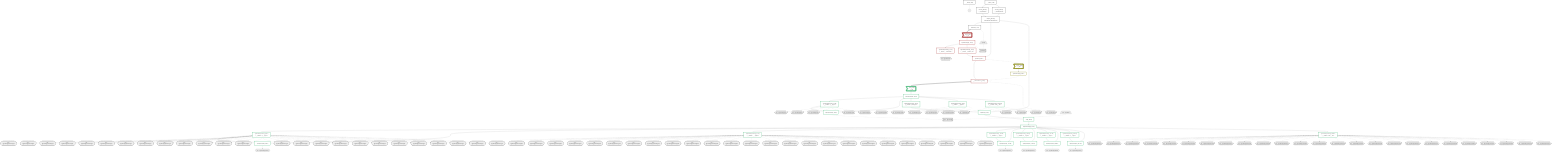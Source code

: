 graph TD
    classDef path fill:#eee,stroke:#000
    classDef plan fill:#fff,stroke-width:3px
    classDef itemplan fill:#fff,stroke-width:6px
    classDef sideeffectplan fill:#f00,stroke-width:6px

    %% subgraph fields
    P1{{"~"}}:::path
    P2[/">people"\]:::path
    P3>">people[]"]:::path
    P2 -.- P3
    P4([">pe…e[]>username"]):::path
    %% P3 -.-> P4
    P5[/">pe…e[]>items"\]:::path
    P6>">pe…e[]>items[]"]:::path
    P5 -.- P6
    P7{{">pe…e[]>items[]>parent"}}:::path
    P8([">pe…e[]>items[]>parent>id"]):::path
    %% P7 -.-> P8
    P9([">pe…e[]>items[]>parent>type"]):::path
    %% P7 -.-> P9
    P10([">pe…e[]>items[]>parent>type2"]):::path
    %% P7 -.-> P10
    P11([">pe…e[]>items[]>parent>id"]):::path
    %% P7 -.-> P11
    P12([">pe…e[]>items[]>parent>type"]):::path
    %% P7 -.-> P12
    P13([">pe…e[]>items[]>parent>type2"]):::path
    %% P7 -.-> P13
    P14([">pe…e[]>items[]>parent>id"]):::path
    %% P7 -.-> P14
    P15([">pe…e[]>items[]>parent>type"]):::path
    %% P7 -.-> P15
    P16([">pe…e[]>items[]>parent>type2"]):::path
    %% P7 -.-> P16
    P17([">pe…e[]>items[]>parent>id"]):::path
    %% P7 -.-> P17
    P18([">pe…e[]>items[]>parent>type"]):::path
    %% P7 -.-> P18
    P19([">pe…e[]>items[]>parent>type2"]):::path
    %% P7 -.-> P19
    P20([">pe…e[]>items[]>parent>id"]):::path
    %% P7 -.-> P20
    P21([">pe…e[]>items[]>parent>type"]):::path
    %% P7 -.-> P21
    P22([">pe…e[]>items[]>parent>type2"]):::path
    %% P7 -.-> P22
    %% P6 -.-> P7
    P23([">pe…e[]>items[]>id"]):::path
    %% P6 -.-> P23
    P24([">pe…e[]>items[]>type"]):::path
    %% P6 -.-> P24
    P25([">pe…e[]>items[]>type2"]):::path
    %% P6 -.-> P25
    P26{{">pe…e[]>items[]>parent"}}:::path
    P27([">pe…e[]>items[]>parent>id"]):::path
    %% P26 -.-> P27
    P28([">pe…e[]>items[]>parent>type"]):::path
    %% P26 -.-> P28
    P29([">pe…e[]>items[]>parent>type2"]):::path
    %% P26 -.-> P29
    P30([">pe…e[]>items[]>parent>id"]):::path
    %% P26 -.-> P30
    P31([">pe…e[]>items[]>parent>type"]):::path
    %% P26 -.-> P31
    P32([">pe…e[]>items[]>parent>type2"]):::path
    %% P26 -.-> P32
    P33([">pe…e[]>items[]>parent>id"]):::path
    %% P26 -.-> P33
    P34([">pe…e[]>items[]>parent>type"]):::path
    %% P26 -.-> P34
    P35([">pe…e[]>items[]>parent>type2"]):::path
    %% P26 -.-> P35
    P36([">pe…e[]>items[]>parent>id"]):::path
    %% P26 -.-> P36
    P37([">pe…e[]>items[]>parent>type"]):::path
    %% P26 -.-> P37
    P38([">pe…e[]>items[]>parent>type2"]):::path
    %% P26 -.-> P38
    P39([">pe…e[]>items[]>parent>id"]):::path
    %% P26 -.-> P39
    P40([">pe…e[]>items[]>parent>type"]):::path
    %% P26 -.-> P40
    P41([">pe…e[]>items[]>parent>type2"]):::path
    %% P26 -.-> P41
    %% P6 -.-> P26
    P42([">pe…e[]>items[]>id"]):::path
    %% P6 -.-> P42
    P43([">pe…e[]>items[]>type"]):::path
    %% P6 -.-> P43
    P44([">pe…e[]>items[]>type2"]):::path
    %% P6 -.-> P44
    P45{{">pe…e[]>items[]>parent"}}:::path
    P46([">pe…e[]>items[]>parent>id"]):::path
    %% P45 -.-> P46
    P47([">pe…e[]>items[]>parent>type"]):::path
    %% P45 -.-> P47
    P48([">pe…e[]>items[]>parent>type2"]):::path
    %% P45 -.-> P48
    P49([">pe…e[]>items[]>parent>id"]):::path
    %% P45 -.-> P49
    P50([">pe…e[]>items[]>parent>type"]):::path
    %% P45 -.-> P50
    P51([">pe…e[]>items[]>parent>type2"]):::path
    %% P45 -.-> P51
    P52([">pe…e[]>items[]>parent>id"]):::path
    %% P45 -.-> P52
    P53([">pe…e[]>items[]>parent>type"]):::path
    %% P45 -.-> P53
    P54([">pe…e[]>items[]>parent>type2"]):::path
    %% P45 -.-> P54
    P55([">pe…e[]>items[]>parent>id"]):::path
    %% P45 -.-> P55
    P56([">pe…e[]>items[]>parent>type"]):::path
    %% P45 -.-> P56
    P57([">pe…e[]>items[]>parent>type2"]):::path
    %% P45 -.-> P57
    P58([">pe…e[]>items[]>parent>id"]):::path
    %% P45 -.-> P58
    P59([">pe…e[]>items[]>parent>type"]):::path
    %% P45 -.-> P59
    P60([">pe…e[]>items[]>parent>type2"]):::path
    %% P45 -.-> P60
    %% P6 -.-> P45
    P61([">pe…e[]>items[]>id"]):::path
    %% P6 -.-> P61
    P62([">pe…e[]>items[]>type"]):::path
    %% P6 -.-> P62
    P63([">pe…e[]>items[]>type2"]):::path
    %% P6 -.-> P63
    P64{{">pe…e[]>items[]>parent"}}:::path
    P65([">pe…e[]>items[]>parent>id"]):::path
    %% P64 -.-> P65
    P66([">pe…e[]>items[]>parent>type"]):::path
    %% P64 -.-> P66
    P67([">pe…e[]>items[]>parent>type2"]):::path
    %% P64 -.-> P67
    P68([">pe…e[]>items[]>parent>id"]):::path
    %% P64 -.-> P68
    P69([">pe…e[]>items[]>parent>type"]):::path
    %% P64 -.-> P69
    P70([">pe…e[]>items[]>parent>type2"]):::path
    %% P64 -.-> P70
    P71([">pe…e[]>items[]>parent>id"]):::path
    %% P64 -.-> P71
    P72([">pe…e[]>items[]>parent>type"]):::path
    %% P64 -.-> P72
    P73([">pe…e[]>items[]>parent>type2"]):::path
    %% P64 -.-> P73
    P74([">pe…e[]>items[]>parent>id"]):::path
    %% P64 -.-> P74
    P75([">pe…e[]>items[]>parent>type"]):::path
    %% P64 -.-> P75
    P76([">pe…e[]>items[]>parent>type2"]):::path
    %% P64 -.-> P76
    P77([">pe…e[]>items[]>parent>id"]):::path
    %% P64 -.-> P77
    P78([">pe…e[]>items[]>parent>type"]):::path
    %% P64 -.-> P78
    P79([">pe…e[]>items[]>parent>type2"]):::path
    %% P64 -.-> P79
    %% P6 -.-> P64
    P80([">pe…e[]>items[]>id"]):::path
    %% P6 -.-> P80
    P81([">pe…e[]>items[]>type"]):::path
    %% P6 -.-> P81
    P82([">pe…e[]>items[]>type2"]):::path
    %% P6 -.-> P82
    P83{{">pe…e[]>items[]>parent"}}:::path
    P84([">pe…e[]>items[]>parent>id"]):::path
    %% P83 -.-> P84
    P85([">pe…e[]>items[]>parent>type"]):::path
    %% P83 -.-> P85
    P86([">pe…e[]>items[]>parent>type2"]):::path
    %% P83 -.-> P86
    P87([">pe…e[]>items[]>parent>id"]):::path
    %% P83 -.-> P87
    P88([">pe…e[]>items[]>parent>type"]):::path
    %% P83 -.-> P88
    P89([">pe…e[]>items[]>parent>type2"]):::path
    %% P83 -.-> P89
    P90([">pe…e[]>items[]>parent>id"]):::path
    %% P83 -.-> P90
    P91([">pe…e[]>items[]>parent>type"]):::path
    %% P83 -.-> P91
    P92([">pe…e[]>items[]>parent>type2"]):::path
    %% P83 -.-> P92
    P93([">pe…e[]>items[]>parent>id"]):::path
    %% P83 -.-> P93
    P94([">pe…e[]>items[]>parent>type"]):::path
    %% P83 -.-> P94
    P95([">pe…e[]>items[]>parent>type2"]):::path
    %% P83 -.-> P95
    P96([">pe…e[]>items[]>parent>id"]):::path
    %% P83 -.-> P96
    P97([">pe…e[]>items[]>parent>type"]):::path
    %% P83 -.-> P97
    P98([">pe…e[]>items[]>parent>type2"]):::path
    %% P83 -.-> P98
    %% P6 -.-> P83
    P99([">pe…e[]>items[]>id"]):::path
    %% P6 -.-> P99
    P100([">pe…e[]>items[]>type"]):::path
    %% P6 -.-> P100
    P101([">pe…e[]>items[]>type2"]):::path
    %% P6 -.-> P101
    %% P3 -.-> P5
    %% P1 -.-> P2
    %% end

    %% define plans
    __Value_3["__Value[_3∈0]<br /><context>"]:::plan
    __Value_5["__Value[_5∈0]<br /><rootValue>"]:::plan
    PgSelect_7["PgSelect[_7∈0]<br /><people>"]:::plan
    __Item_11>"__Item[_11∈1]<br /><_7>"]:::itemplan
    PgSelectSingle_12["PgSelectSingle[_12∈1]<br /><people>"]:::plan
    PgClassExpression_13["PgClassExpression[_13∈1]<br /><__people__.#quot;username#quot;>"]:::plan
    PgClassExpression_14["PgClassExpression[_14∈1]<br /><__people__.#quot;person_id#quot;>"]:::plan
    PgSelect_15["PgSelect[_15∈1]<br /><relational_items>"]:::plan
    __ListTransform_19["__ListTransform[_19∈1]<br /><each:_15>"]:::plan
    __Item_20>"__Item[_20∈2]<br /><_15>"]:::itemplan
    PgSelectSingle_21["PgSelectSingle[_21∈2]<br /><relational_items>"]:::plan
    __Item_22>"__Item[_22∈3]<br /><_19>"]:::itemplan
    PgSelectSingle_23["PgSelectSingle[_23∈3]<br /><relational_items>"]:::plan
    PgClassExpression_24["PgClassExpression[_24∈3]<br /><__relation...s__.#quot;type#quot;>"]:::plan
    PgPolymorphic_25["PgPolymorphic[_25∈3]"]:::plan
    PgClassExpression_33["PgClassExpression[_33∈3]<br /><__relation...parent_id#quot;>"]:::plan
    PgSelect_34["PgSelect[_34∈3]<br /><relational_items>"]:::plan
    First_38["First[_38∈3]"]:::plan
    PgSelectSingle_39["PgSelectSingle[_39∈3]<br /><relational_items>"]:::plan
    PgClassExpression_40["PgClassExpression[_40∈3]<br /><__relation...s__.#quot;type#quot;>"]:::plan
    PgPolymorphic_41["PgPolymorphic[_41∈3]"]:::plan
    PgClassExpression_51["PgClassExpression[_51∈3]<br /><__relation...__.#quot;type2#quot;>"]:::plan
    PgClassExpression_94["PgClassExpression[_94∈3]<br /><__relation...__.#quot;type2#quot;>"]:::plan
    PgClassExpression_109["PgClassExpression[_109∈3]<br /><__relation...s__.#quot;type#quot;>"]:::plan
    PgPolymorphic_110["PgPolymorphic[_110∈3]"]:::plan
    PgClassExpression_178["PgClassExpression[_178∈3]<br /><__relation...s__.#quot;type#quot;>"]:::plan
    PgPolymorphic_179["PgPolymorphic[_179∈3]"]:::plan
    PgClassExpression_247["PgClassExpression[_247∈3]<br /><__relation...s__.#quot;type#quot;>"]:::plan
    PgPolymorphic_248["PgPolymorphic[_248∈3]"]:::plan
    PgClassExpression_302["PgClassExpression[_302∈3]<br /><__relation...ems__.#quot;id#quot;>"]:::plan
    PgClassExpression_316["PgClassExpression[_316∈3]<br /><__relation...s__.#quot;type#quot;>"]:::plan
    PgPolymorphic_317["PgPolymorphic[_317∈3]"]:::plan
    PgClassExpression_358["PgClassExpression[_358∈3]<br /><__relation...ems__.#quot;id#quot;>"]:::plan
    Access_360["Access[_360∈0]<br /><_3.pgSettings>"]:::plan
    Access_361["Access[_361∈0]<br /><_3.withPgClient>"]:::plan
    Object_362["Object[_362∈0]<br /><{pgSettings,withPgClient}>"]:::plan

    %% plan dependencies
    Object_362 --> PgSelect_7
    PgSelect_7 ==> __Item_11
    __Item_11 --> PgSelectSingle_12
    PgSelectSingle_12 --> PgClassExpression_13
    PgSelectSingle_12 --> PgClassExpression_14
    Object_362 --> PgSelect_15
    PgClassExpression_14 --> PgSelect_15
    PgSelect_15 --> __ListTransform_19
    PgSelectSingle_21 -.-> __ListTransform_19
    PgSelect_15 -.-> __Item_20
    __Item_20 --> PgSelectSingle_21
    __ListTransform_19 ==> __Item_22
    __Item_22 --> PgSelectSingle_23
    PgSelectSingle_23 --> PgClassExpression_24
    PgSelectSingle_23 --> PgPolymorphic_25
    PgClassExpression_24 --> PgPolymorphic_25
    PgSelectSingle_23 --> PgClassExpression_33
    Object_362 --> PgSelect_34
    PgClassExpression_33 --> PgSelect_34
    PgSelect_34 --> First_38
    First_38 --> PgSelectSingle_39
    PgSelectSingle_39 --> PgClassExpression_40
    PgSelectSingle_39 --> PgPolymorphic_41
    PgClassExpression_40 --> PgPolymorphic_41
    PgSelectSingle_39 --> PgClassExpression_51
    PgSelectSingle_23 --> PgClassExpression_94
    PgSelectSingle_39 --> PgClassExpression_109
    PgSelectSingle_39 --> PgPolymorphic_110
    PgClassExpression_109 --> PgPolymorphic_110
    PgSelectSingle_39 --> PgClassExpression_178
    PgSelectSingle_39 --> PgPolymorphic_179
    PgClassExpression_178 --> PgPolymorphic_179
    PgSelectSingle_39 --> PgClassExpression_247
    PgSelectSingle_39 --> PgPolymorphic_248
    PgClassExpression_247 --> PgPolymorphic_248
    PgSelectSingle_23 --> PgClassExpression_302
    PgSelectSingle_39 --> PgClassExpression_316
    PgSelectSingle_39 --> PgPolymorphic_317
    PgClassExpression_316 --> PgPolymorphic_317
    PgSelectSingle_39 --> PgClassExpression_358
    __Value_3 --> Access_360
    __Value_3 --> Access_361
    Access_360 --> Object_362
    Access_361 --> Object_362

    %% plan-to-path relationships
    __Value_5 -.-> P1
    PgSelect_7 -.-> P2
    PgSelectSingle_12 -.-> P3
    PgClassExpression_13 -.-> P4
    __ListTransform_19 -.-> P5
    PgPolymorphic_25 -.-> P6
    PgPolymorphic_41 -.-> P7
    PgClassExpression_358 -.-> P8
    PgClassExpression_40 -.-> P9
    PgClassExpression_51 -.-> P10
    PgClassExpression_358 -.-> P11
    PgClassExpression_40 -.-> P12
    PgClassExpression_51 -.-> P13
    PgClassExpression_358 -.-> P14
    PgClassExpression_40 -.-> P15
    PgClassExpression_51 -.-> P16
    PgClassExpression_358 -.-> P17
    PgClassExpression_40 -.-> P18
    PgClassExpression_51 -.-> P19
    PgClassExpression_358 -.-> P20
    PgClassExpression_40 -.-> P21
    PgClassExpression_51 -.-> P22
    PgClassExpression_302 -.-> P23
    PgClassExpression_24 -.-> P24
    PgClassExpression_94 -.-> P25
    PgPolymorphic_110 -.-> P26
    PgClassExpression_358 -.-> P27
    PgClassExpression_40 -.-> P28
    PgClassExpression_51 -.-> P29
    PgClassExpression_358 -.-> P30
    PgClassExpression_40 -.-> P31
    PgClassExpression_51 -.-> P32
    PgClassExpression_358 -.-> P33
    PgClassExpression_40 -.-> P34
    PgClassExpression_51 -.-> P35
    PgClassExpression_358 -.-> P36
    PgClassExpression_40 -.-> P37
    PgClassExpression_51 -.-> P38
    PgClassExpression_358 -.-> P39
    PgClassExpression_40 -.-> P40
    PgClassExpression_51 -.-> P41
    PgClassExpression_302 -.-> P42
    PgClassExpression_24 -.-> P43
    PgClassExpression_94 -.-> P44
    PgPolymorphic_179 -.-> P45
    PgClassExpression_358 -.-> P46
    PgClassExpression_40 -.-> P47
    PgClassExpression_51 -.-> P48
    PgClassExpression_358 -.-> P49
    PgClassExpression_40 -.-> P50
    PgClassExpression_51 -.-> P51
    PgClassExpression_358 -.-> P52
    PgClassExpression_40 -.-> P53
    PgClassExpression_51 -.-> P54
    PgClassExpression_358 -.-> P55
    PgClassExpression_40 -.-> P56
    PgClassExpression_51 -.-> P57
    PgClassExpression_358 -.-> P58
    PgClassExpression_40 -.-> P59
    PgClassExpression_51 -.-> P60
    PgClassExpression_302 -.-> P61
    PgClassExpression_24 -.-> P62
    PgClassExpression_94 -.-> P63
    PgPolymorphic_248 -.-> P64
    PgClassExpression_358 -.-> P65
    PgClassExpression_40 -.-> P66
    PgClassExpression_51 -.-> P67
    PgClassExpression_358 -.-> P68
    PgClassExpression_40 -.-> P69
    PgClassExpression_51 -.-> P70
    PgClassExpression_358 -.-> P71
    PgClassExpression_40 -.-> P72
    PgClassExpression_51 -.-> P73
    PgClassExpression_358 -.-> P74
    PgClassExpression_40 -.-> P75
    PgClassExpression_51 -.-> P76
    PgClassExpression_358 -.-> P77
    PgClassExpression_40 -.-> P78
    PgClassExpression_51 -.-> P79
    PgClassExpression_302 -.-> P80
    PgClassExpression_24 -.-> P81
    PgClassExpression_94 -.-> P82
    PgPolymorphic_317 -.-> P83
    PgClassExpression_358 -.-> P84
    PgClassExpression_40 -.-> P85
    PgClassExpression_51 -.-> P86
    PgClassExpression_358 -.-> P87
    PgClassExpression_40 -.-> P88
    PgClassExpression_51 -.-> P89
    PgClassExpression_358 -.-> P90
    PgClassExpression_40 -.-> P91
    PgClassExpression_51 -.-> P92
    PgClassExpression_358 -.-> P93
    PgClassExpression_40 -.-> P94
    PgClassExpression_51 -.-> P95
    PgClassExpression_358 -.-> P96
    PgClassExpression_40 -.-> P97
    PgClassExpression_51 -.-> P98
    PgClassExpression_302 -.-> P99
    PgClassExpression_24 -.-> P100
    PgClassExpression_94 -.-> P101

    %% allocate buckets
    classDef bucket0 stroke:#696969
    class __Value_3,__Value_5,PgSelect_7,Access_360,Access_361,Object_362 bucket0
    classDef bucket1 stroke:#a52a2a
    class __Item_11,PgSelectSingle_12,PgClassExpression_13,PgClassExpression_14,PgSelect_15,__ListTransform_19 bucket1
    classDef bucket2 stroke:#808000
    class __Item_20,PgSelectSingle_21 bucket2
    classDef bucket3 stroke:#3cb371
    class __Item_22,PgSelectSingle_23,PgClassExpression_24,PgPolymorphic_25,PgClassExpression_33,PgSelect_34,First_38,PgSelectSingle_39,PgClassExpression_40,PgPolymorphic_41,PgClassExpression_51,PgClassExpression_94,PgClassExpression_109,PgPolymorphic_110,PgClassExpression_178,PgPolymorphic_179,PgClassExpression_247,PgPolymorphic_248,PgClassExpression_302,PgClassExpression_316,PgPolymorphic_317,PgClassExpression_358 bucket3